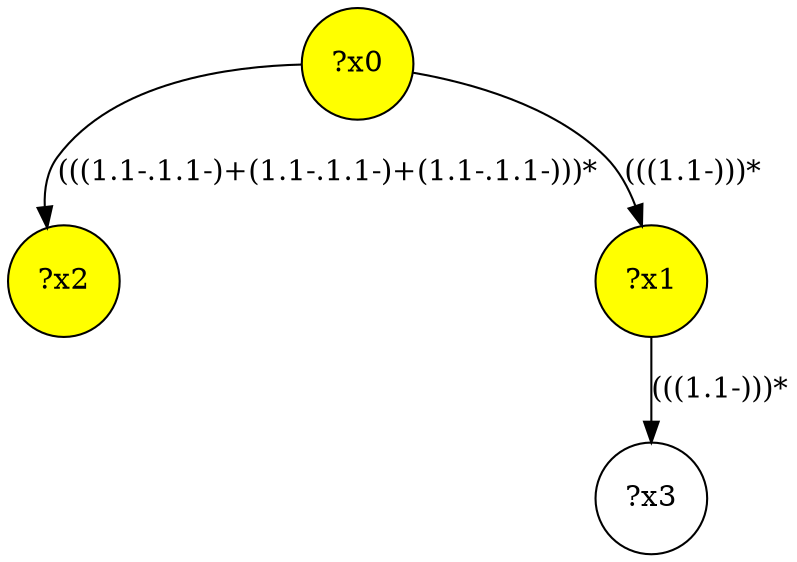 digraph g {
	x2 [fillcolor="yellow", style="filled," shape=circle, label="?x2"];
	x0 [fillcolor="yellow", style="filled," shape=circle, label="?x0"];
	x1 [fillcolor="yellow", style="filled," shape=circle, label="?x1"];
	x0 -> x1 [label="(((1.1-)))*"];
	x0 -> x2 [label="(((1.1-.1.1-)+(1.1-.1.1-)+(1.1-.1.1-)))*"];
	x3 [shape=circle, label="?x3"];
	x1 -> x3 [label="(((1.1-)))*"];
}
